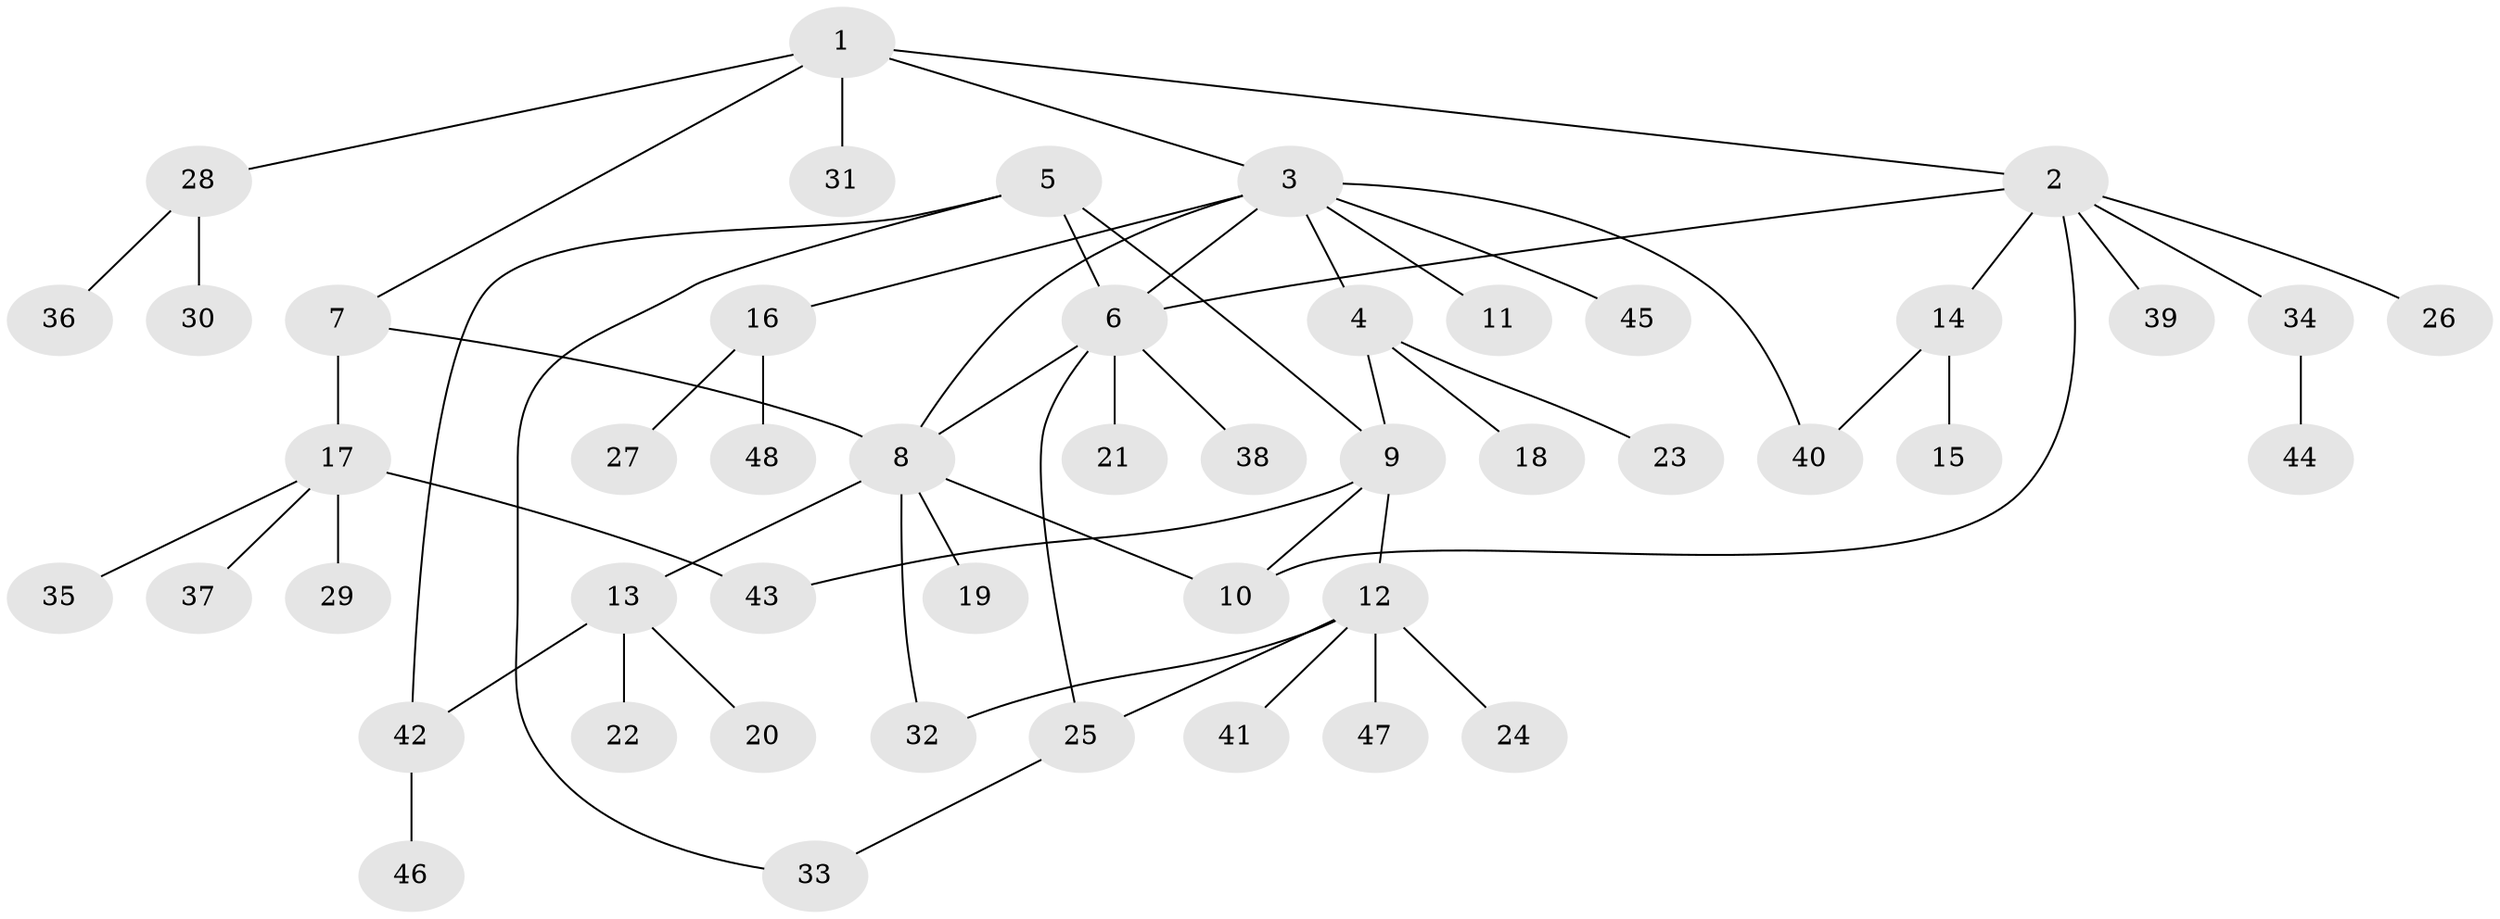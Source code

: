 // coarse degree distribution, {10: 0.02857142857142857, 11: 0.02857142857142857, 3: 0.14285714285714285, 5: 0.02857142857142857, 7: 0.02857142857142857, 9: 0.02857142857142857, 1: 0.5428571428571428, 2: 0.14285714285714285, 4: 0.02857142857142857}
// Generated by graph-tools (version 1.1) at 2025/52/02/27/25 19:52:17]
// undirected, 48 vertices, 59 edges
graph export_dot {
graph [start="1"]
  node [color=gray90,style=filled];
  1;
  2;
  3;
  4;
  5;
  6;
  7;
  8;
  9;
  10;
  11;
  12;
  13;
  14;
  15;
  16;
  17;
  18;
  19;
  20;
  21;
  22;
  23;
  24;
  25;
  26;
  27;
  28;
  29;
  30;
  31;
  32;
  33;
  34;
  35;
  36;
  37;
  38;
  39;
  40;
  41;
  42;
  43;
  44;
  45;
  46;
  47;
  48;
  1 -- 2;
  1 -- 3;
  1 -- 7;
  1 -- 28;
  1 -- 31;
  2 -- 6;
  2 -- 10;
  2 -- 14;
  2 -- 26;
  2 -- 34;
  2 -- 39;
  3 -- 4;
  3 -- 6;
  3 -- 8;
  3 -- 11;
  3 -- 16;
  3 -- 40;
  3 -- 45;
  4 -- 9;
  4 -- 18;
  4 -- 23;
  5 -- 6;
  5 -- 9;
  5 -- 33;
  5 -- 42;
  6 -- 8;
  6 -- 21;
  6 -- 25;
  6 -- 38;
  7 -- 8;
  7 -- 17;
  8 -- 10;
  8 -- 13;
  8 -- 19;
  8 -- 32;
  9 -- 10;
  9 -- 12;
  9 -- 43;
  12 -- 24;
  12 -- 25;
  12 -- 32;
  12 -- 41;
  12 -- 47;
  13 -- 20;
  13 -- 22;
  13 -- 42;
  14 -- 15;
  14 -- 40;
  16 -- 27;
  16 -- 48;
  17 -- 29;
  17 -- 35;
  17 -- 37;
  17 -- 43;
  25 -- 33;
  28 -- 30;
  28 -- 36;
  34 -- 44;
  42 -- 46;
}
